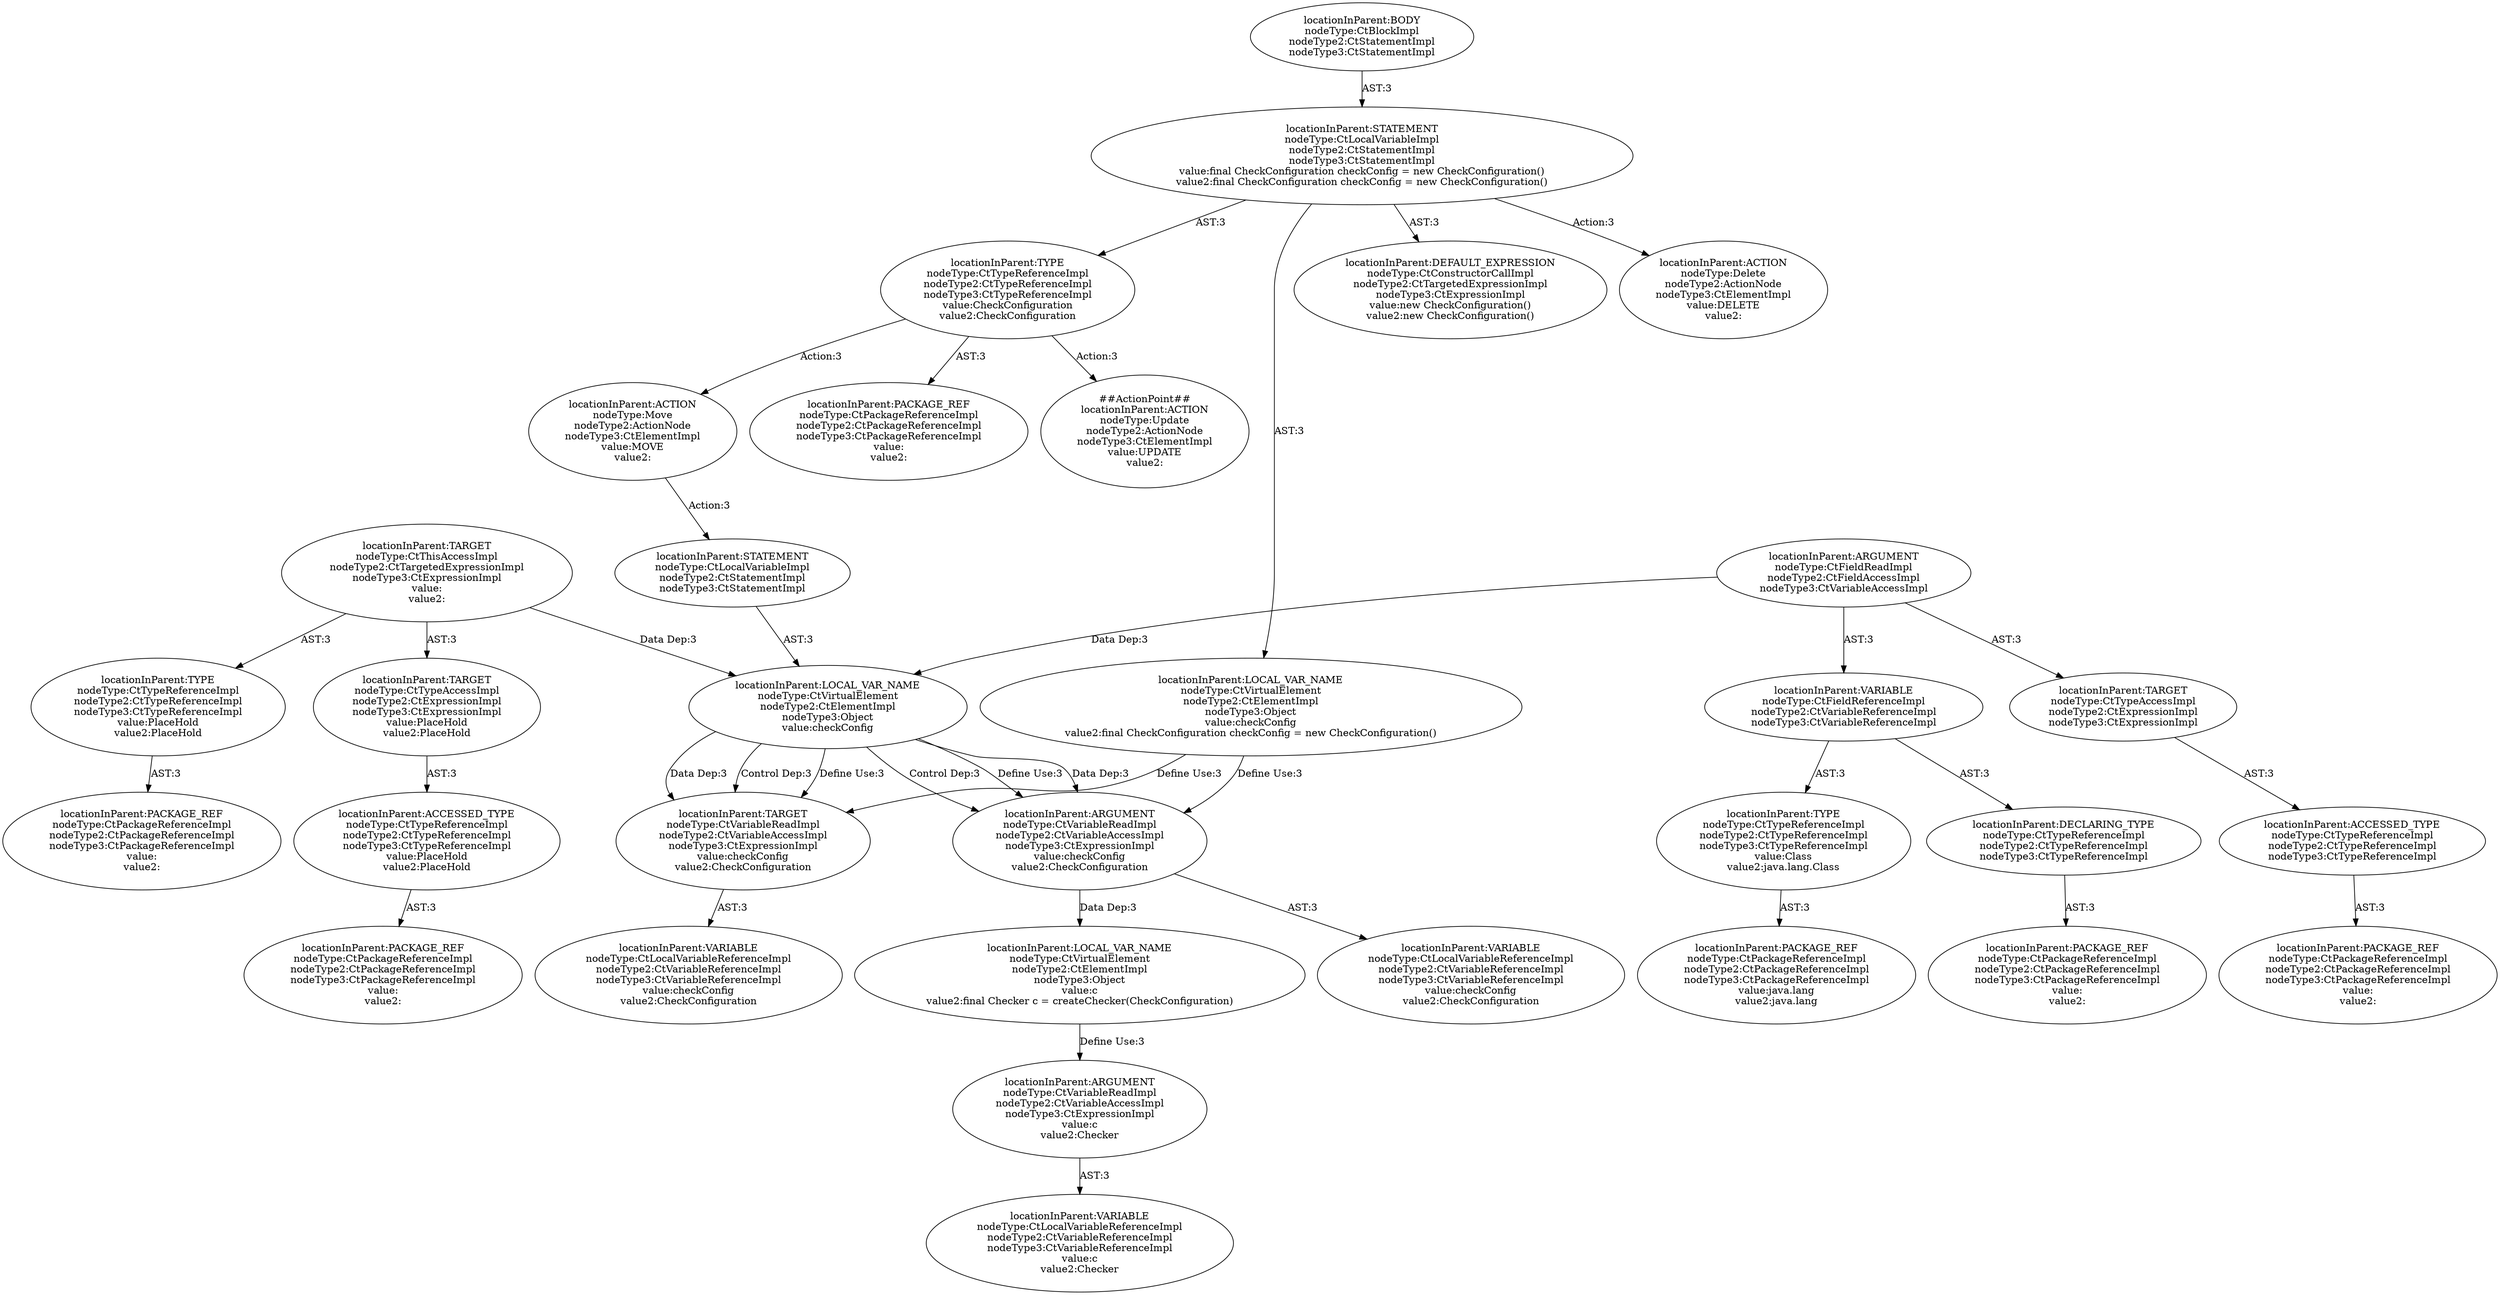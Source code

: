 digraph "Pattern" {
0 [label="##ActionPoint##
locationInParent:ACTION
nodeType:Update
nodeType2:ActionNode
nodeType3:CtElementImpl
value:UPDATE
value2:" shape=ellipse]
1 [label="locationInParent:TYPE
nodeType:CtTypeReferenceImpl
nodeType2:CtTypeReferenceImpl
nodeType3:CtTypeReferenceImpl
value:CheckConfiguration
value2:CheckConfiguration" shape=ellipse]
2 [label="locationInParent:STATEMENT
nodeType:CtLocalVariableImpl
nodeType2:CtStatementImpl
nodeType3:CtStatementImpl
value:final CheckConfiguration checkConfig = new CheckConfiguration()
value2:final CheckConfiguration checkConfig = new CheckConfiguration()" shape=ellipse]
3 [label="locationInParent:BODY
nodeType:CtBlockImpl
nodeType2:CtStatementImpl
nodeType3:CtStatementImpl" shape=ellipse]
4 [label="locationInParent:LOCAL_VAR_NAME
nodeType:CtVirtualElement
nodeType2:CtElementImpl
nodeType3:Object
value:checkConfig
value2:final CheckConfiguration checkConfig = new CheckConfiguration()" shape=ellipse]
5 [label="locationInParent:DEFAULT_EXPRESSION
nodeType:CtConstructorCallImpl
nodeType2:CtTargetedExpressionImpl
nodeType3:CtExpressionImpl
value:new CheckConfiguration()
value2:new CheckConfiguration()" shape=ellipse]
6 [label="locationInParent:ACTION
nodeType:Delete
nodeType2:ActionNode
nodeType3:CtElementImpl
value:DELETE
value2:" shape=ellipse]
7 [label="locationInParent:PACKAGE_REF
nodeType:CtPackageReferenceImpl
nodeType2:CtPackageReferenceImpl
nodeType3:CtPackageReferenceImpl
value:
value2:" shape=ellipse]
8 [label="locationInParent:ACTION
nodeType:Move
nodeType2:ActionNode
nodeType3:CtElementImpl
value:MOVE
value2:" shape=ellipse]
9 [label="locationInParent:STATEMENT
nodeType:CtLocalVariableImpl
nodeType2:CtStatementImpl
nodeType3:CtStatementImpl" shape=ellipse]
10 [label="locationInParent:LOCAL_VAR_NAME
nodeType:CtVirtualElement
nodeType2:CtElementImpl
nodeType3:Object
value:checkConfig" shape=ellipse]
11 [label="locationInParent:TARGET
nodeType:CtVariableReadImpl
nodeType2:CtVariableAccessImpl
nodeType3:CtExpressionImpl
value:checkConfig
value2:CheckConfiguration" shape=ellipse]
12 [label="locationInParent:ARGUMENT
nodeType:CtVariableReadImpl
nodeType2:CtVariableAccessImpl
nodeType3:CtExpressionImpl
value:checkConfig
value2:CheckConfiguration" shape=ellipse]
13 [label="locationInParent:VARIABLE
nodeType:CtLocalVariableReferenceImpl
nodeType2:CtVariableReferenceImpl
nodeType3:CtVariableReferenceImpl
value:checkConfig
value2:CheckConfiguration" shape=ellipse]
14 [label="locationInParent:ARGUMENT
nodeType:CtVariableReadImpl
nodeType2:CtVariableAccessImpl
nodeType3:CtExpressionImpl
value:c
value2:Checker" shape=ellipse]
15 [label="locationInParent:VARIABLE
nodeType:CtLocalVariableReferenceImpl
nodeType2:CtVariableReferenceImpl
nodeType3:CtVariableReferenceImpl
value:c
value2:Checker" shape=ellipse]
16 [label="locationInParent:VARIABLE
nodeType:CtLocalVariableReferenceImpl
nodeType2:CtVariableReferenceImpl
nodeType3:CtVariableReferenceImpl
value:checkConfig
value2:CheckConfiguration" shape=ellipse]
17 [label="locationInParent:LOCAL_VAR_NAME
nodeType:CtVirtualElement
nodeType2:CtElementImpl
nodeType3:Object
value:c
value2:final Checker c = createChecker(CheckConfiguration)" shape=ellipse]
18 [label="locationInParent:TARGET
nodeType:CtThisAccessImpl
nodeType2:CtTargetedExpressionImpl
nodeType3:CtExpressionImpl
value:
value2:" shape=ellipse]
19 [label="locationInParent:TYPE
nodeType:CtTypeReferenceImpl
nodeType2:CtTypeReferenceImpl
nodeType3:CtTypeReferenceImpl
value:PlaceHold
value2:PlaceHold" shape=ellipse]
20 [label="locationInParent:PACKAGE_REF
nodeType:CtPackageReferenceImpl
nodeType2:CtPackageReferenceImpl
nodeType3:CtPackageReferenceImpl
value:
value2:" shape=ellipse]
21 [label="locationInParent:TARGET
nodeType:CtTypeAccessImpl
nodeType2:CtExpressionImpl
nodeType3:CtExpressionImpl
value:PlaceHold
value2:PlaceHold" shape=ellipse]
22 [label="locationInParent:ACCESSED_TYPE
nodeType:CtTypeReferenceImpl
nodeType2:CtTypeReferenceImpl
nodeType3:CtTypeReferenceImpl
value:PlaceHold
value2:PlaceHold" shape=ellipse]
23 [label="locationInParent:PACKAGE_REF
nodeType:CtPackageReferenceImpl
nodeType2:CtPackageReferenceImpl
nodeType3:CtPackageReferenceImpl
value:
value2:" shape=ellipse]
24 [label="locationInParent:ARGUMENT
nodeType:CtFieldReadImpl
nodeType2:CtFieldAccessImpl
nodeType3:CtVariableAccessImpl" shape=ellipse]
25 [label="locationInParent:TARGET
nodeType:CtTypeAccessImpl
nodeType2:CtExpressionImpl
nodeType3:CtExpressionImpl" shape=ellipse]
26 [label="locationInParent:ACCESSED_TYPE
nodeType:CtTypeReferenceImpl
nodeType2:CtTypeReferenceImpl
nodeType3:CtTypeReferenceImpl" shape=ellipse]
27 [label="locationInParent:PACKAGE_REF
nodeType:CtPackageReferenceImpl
nodeType2:CtPackageReferenceImpl
nodeType3:CtPackageReferenceImpl
value:
value2:" shape=ellipse]
28 [label="locationInParent:VARIABLE
nodeType:CtFieldReferenceImpl
nodeType2:CtVariableReferenceImpl
nodeType3:CtVariableReferenceImpl" shape=ellipse]
29 [label="locationInParent:DECLARING_TYPE
nodeType:CtTypeReferenceImpl
nodeType2:CtTypeReferenceImpl
nodeType3:CtTypeReferenceImpl" shape=ellipse]
30 [label="locationInParent:PACKAGE_REF
nodeType:CtPackageReferenceImpl
nodeType2:CtPackageReferenceImpl
nodeType3:CtPackageReferenceImpl
value:
value2:" shape=ellipse]
31 [label="locationInParent:TYPE
nodeType:CtTypeReferenceImpl
nodeType2:CtTypeReferenceImpl
nodeType3:CtTypeReferenceImpl
value:Class
value2:java.lang.Class" shape=ellipse]
32 [label="locationInParent:PACKAGE_REF
nodeType:CtPackageReferenceImpl
nodeType2:CtPackageReferenceImpl
nodeType3:CtPackageReferenceImpl
value:java.lang
value2:java.lang" shape=ellipse]
1 -> 0 [label="Action:3"];
1 -> 7 [label="AST:3"];
1 -> 8 [label="Action:3"];
2 -> 1 [label="AST:3"];
2 -> 4 [label="AST:3"];
2 -> 5 [label="AST:3"];
2 -> 6 [label="Action:3"];
3 -> 2 [label="AST:3"];
4 -> 11 [label="Define Use:3"];
4 -> 12 [label="Define Use:3"];
8 -> 9 [label="Action:3"];
9 -> 10 [label="AST:3"];
10 -> 11 [label="Define Use:3"];
10 -> 11 [label="Data Dep:3"];
10 -> 11 [label="Control Dep:3"];
10 -> 12 [label="Define Use:3"];
10 -> 12 [label="Data Dep:3"];
10 -> 12 [label="Control Dep:3"];
11 -> 16 [label="AST:3"];
12 -> 13 [label="AST:3"];
12 -> 17 [label="Data Dep:3"];
14 -> 15 [label="AST:3"];
17 -> 14 [label="Define Use:3"];
18 -> 10 [label="Data Dep:3"];
18 -> 19 [label="AST:3"];
18 -> 21 [label="AST:3"];
19 -> 20 [label="AST:3"];
21 -> 22 [label="AST:3"];
22 -> 23 [label="AST:3"];
24 -> 10 [label="Data Dep:3"];
24 -> 25 [label="AST:3"];
24 -> 28 [label="AST:3"];
25 -> 26 [label="AST:3"];
26 -> 27 [label="AST:3"];
28 -> 29 [label="AST:3"];
28 -> 31 [label="AST:3"];
29 -> 30 [label="AST:3"];
31 -> 32 [label="AST:3"];
}